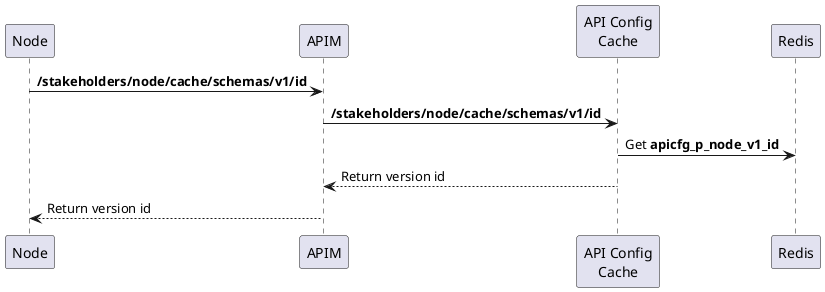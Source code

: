 /'
Scenario 03:
  Node retrieves last cache version id
'/
@startuml
participant Node
participant APIM
participant "API Config\nCache" as Cache
Node -> APIM: <b>/stakeholders/node/cache/schemas/v1/id</b>
APIM -> Cache: <b>/stakeholders/node/cache/schemas/v1/id</b>
Cache -> Redis: Get <b>apicfg_p_node_v1_id</b>
Cache --> APIM: Return version id
APIM --> Node: Return version id
@enduml
